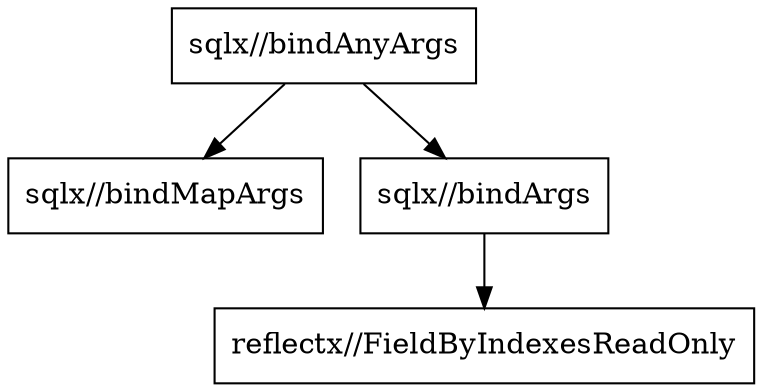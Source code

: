 digraph gph {
"sqlx//bindAnyArgs" [label="sqlx//bindAnyArgs", shape="box"];
"sqlx//bindMapArgs" [label="sqlx//bindMapArgs", shape="box"];
"sqlx//bindArgs" [label="sqlx//bindArgs", shape="box"];
"reflectx//FieldByIndexesReadOnly" [label="reflectx//FieldByIndexesReadOnly", shape="box"];"sqlx//bindAnyArgs"->"sqlx//bindMapArgs";
"sqlx//bindAnyArgs"->"sqlx//bindArgs";
"sqlx//bindArgs"->"reflectx//FieldByIndexesReadOnly";
}